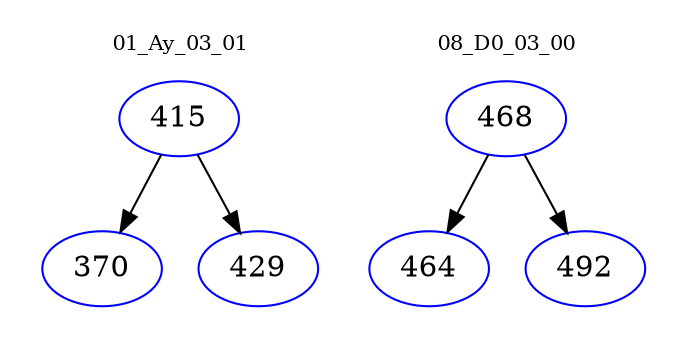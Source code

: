 digraph{
subgraph cluster_0 {
color = white
label = "01_Ay_03_01";
fontsize=10;
T0_415 [label="415", color="blue"]
T0_415 -> T0_370 [color="black"]
T0_370 [label="370", color="blue"]
T0_415 -> T0_429 [color="black"]
T0_429 [label="429", color="blue"]
}
subgraph cluster_1 {
color = white
label = "08_D0_03_00";
fontsize=10;
T1_468 [label="468", color="blue"]
T1_468 -> T1_464 [color="black"]
T1_464 [label="464", color="blue"]
T1_468 -> T1_492 [color="black"]
T1_492 [label="492", color="blue"]
}
}
